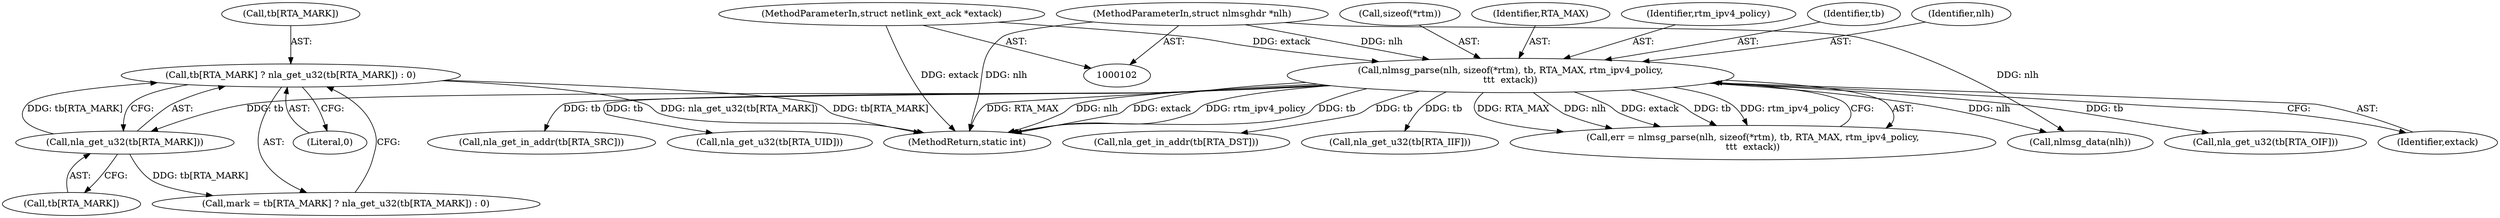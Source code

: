 digraph "0_linux_bc3aae2bbac46dd894c89db5d5e98f7f0ef9e205@array" {
"1000212" [label="(Call,tb[RTA_MARK] ? nla_get_u32(tb[RTA_MARK]) : 0)"];
"1000216" [label="(Call,nla_get_u32(tb[RTA_MARK]))"];
"1000141" [label="(Call,nlmsg_parse(nlh, sizeof(*rtm), tb, RTA_MAX, rtm_ipv4_policy,\n\t\t\t  extack))"];
"1000104" [label="(MethodParameterIn,struct nlmsghdr *nlh)"];
"1000105" [label="(MethodParameterIn,struct netlink_ext_ack *extack)"];
"1000213" [label="(Call,tb[RTA_MARK])"];
"1000104" [label="(MethodParameterIn,struct nlmsghdr *nlh)"];
"1000105" [label="(MethodParameterIn,struct netlink_ext_ack *extack)"];
"1000194" [label="(Call,nla_get_in_addr(tb[RTA_DST]))"];
"1000205" [label="(Call,nla_get_u32(tb[RTA_IIF]))"];
"1000143" [label="(Call,sizeof(*rtm))"];
"1000229" [label="(Call,nla_get_u32(tb[RTA_UID]))"];
"1000508" [label="(MethodReturn,static int)"];
"1000147" [label="(Identifier,RTA_MAX)"];
"1000148" [label="(Identifier,rtm_ipv4_policy)"];
"1000146" [label="(Identifier,tb)"];
"1000139" [label="(Call,err = nlmsg_parse(nlh, sizeof(*rtm), tb, RTA_MAX, rtm_ipv4_policy,\n\t\t\t  extack))"];
"1000217" [label="(Call,tb[RTA_MARK])"];
"1000157" [label="(Call,nlmsg_data(nlh))"];
"1000220" [label="(Literal,0)"];
"1000295" [label="(Call,nla_get_u32(tb[RTA_OIF]))"];
"1000142" [label="(Identifier,nlh)"];
"1000149" [label="(Identifier,extack)"];
"1000212" [label="(Call,tb[RTA_MARK] ? nla_get_u32(tb[RTA_MARK]) : 0)"];
"1000210" [label="(Call,mark = tb[RTA_MARK] ? nla_get_u32(tb[RTA_MARK]) : 0)"];
"1000216" [label="(Call,nla_get_u32(tb[RTA_MARK]))"];
"1000141" [label="(Call,nlmsg_parse(nlh, sizeof(*rtm), tb, RTA_MAX, rtm_ipv4_policy,\n\t\t\t  extack))"];
"1000183" [label="(Call,nla_get_in_addr(tb[RTA_SRC]))"];
"1000212" -> "1000210"  [label="AST: "];
"1000212" -> "1000216"  [label="CFG: "];
"1000212" -> "1000220"  [label="CFG: "];
"1000213" -> "1000212"  [label="AST: "];
"1000216" -> "1000212"  [label="AST: "];
"1000220" -> "1000212"  [label="AST: "];
"1000210" -> "1000212"  [label="CFG: "];
"1000212" -> "1000508"  [label="DDG: nla_get_u32(tb[RTA_MARK])"];
"1000212" -> "1000508"  [label="DDG: tb[RTA_MARK]"];
"1000216" -> "1000212"  [label="DDG: tb[RTA_MARK]"];
"1000216" -> "1000217"  [label="CFG: "];
"1000217" -> "1000216"  [label="AST: "];
"1000216" -> "1000210"  [label="DDG: tb[RTA_MARK]"];
"1000141" -> "1000216"  [label="DDG: tb"];
"1000141" -> "1000139"  [label="AST: "];
"1000141" -> "1000149"  [label="CFG: "];
"1000142" -> "1000141"  [label="AST: "];
"1000143" -> "1000141"  [label="AST: "];
"1000146" -> "1000141"  [label="AST: "];
"1000147" -> "1000141"  [label="AST: "];
"1000148" -> "1000141"  [label="AST: "];
"1000149" -> "1000141"  [label="AST: "];
"1000139" -> "1000141"  [label="CFG: "];
"1000141" -> "1000508"  [label="DDG: nlh"];
"1000141" -> "1000508"  [label="DDG: extack"];
"1000141" -> "1000508"  [label="DDG: rtm_ipv4_policy"];
"1000141" -> "1000508"  [label="DDG: tb"];
"1000141" -> "1000508"  [label="DDG: RTA_MAX"];
"1000141" -> "1000139"  [label="DDG: RTA_MAX"];
"1000141" -> "1000139"  [label="DDG: nlh"];
"1000141" -> "1000139"  [label="DDG: extack"];
"1000141" -> "1000139"  [label="DDG: tb"];
"1000141" -> "1000139"  [label="DDG: rtm_ipv4_policy"];
"1000104" -> "1000141"  [label="DDG: nlh"];
"1000105" -> "1000141"  [label="DDG: extack"];
"1000141" -> "1000157"  [label="DDG: nlh"];
"1000141" -> "1000183"  [label="DDG: tb"];
"1000141" -> "1000194"  [label="DDG: tb"];
"1000141" -> "1000205"  [label="DDG: tb"];
"1000141" -> "1000229"  [label="DDG: tb"];
"1000141" -> "1000295"  [label="DDG: tb"];
"1000104" -> "1000102"  [label="AST: "];
"1000104" -> "1000508"  [label="DDG: nlh"];
"1000104" -> "1000157"  [label="DDG: nlh"];
"1000105" -> "1000102"  [label="AST: "];
"1000105" -> "1000508"  [label="DDG: extack"];
}
